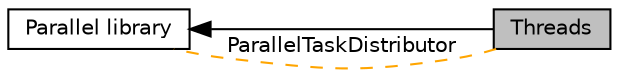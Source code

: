 digraph "Threads"
{
  edge [fontname="Helvetica",fontsize="10",labelfontname="Helvetica",labelfontsize="10"];
  node [fontname="Helvetica",fontsize="10",shape=record];
  rankdir=LR;
  Node1 [label="Parallel library",height=0.2,width=0.4,color="black", fillcolor="white", style="filled",URL="$group__ParallelLibrary.html"];
  Node0 [label="Threads",height=0.2,width=0.4,color="black", fillcolor="grey75", style="filled", fontcolor="black"];
  Node1->Node0 [shape=plaintext, dir="back", style="solid"];
  Node0->Node1 [shape=plaintext, label="ParallelTaskDistributor", color="orange", dir="none", style="dashed"];
}
